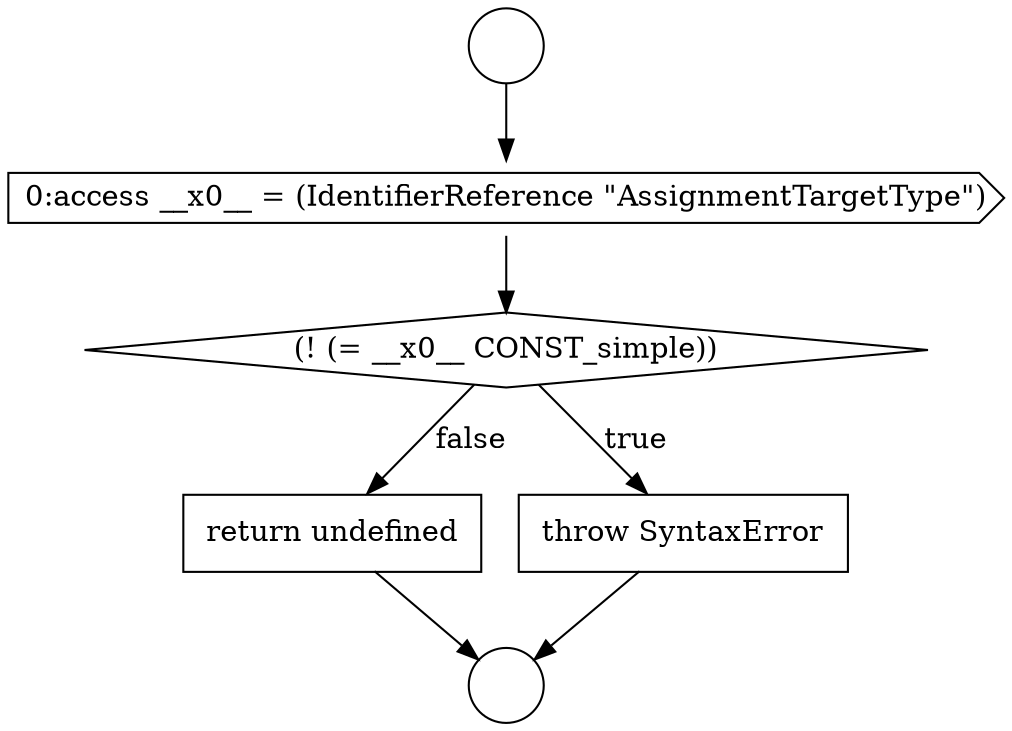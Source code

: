 digraph {
  node19877 [shape=circle label=" " color="black" fillcolor="white" style=filled]
  node19882 [shape=none, margin=0, label=<<font color="black">
    <table border="0" cellborder="1" cellspacing="0" cellpadding="10">
      <tr><td align="left">return undefined</td></tr>
    </table>
  </font>> color="black" fillcolor="white" style=filled]
  node19879 [shape=cds, label=<<font color="black">0:access __x0__ = (IdentifierReference &quot;AssignmentTargetType&quot;)</font>> color="black" fillcolor="white" style=filled]
  node19878 [shape=circle label=" " color="black" fillcolor="white" style=filled]
  node19881 [shape=none, margin=0, label=<<font color="black">
    <table border="0" cellborder="1" cellspacing="0" cellpadding="10">
      <tr><td align="left">throw SyntaxError</td></tr>
    </table>
  </font>> color="black" fillcolor="white" style=filled]
  node19880 [shape=diamond, label=<<font color="black">(! (= __x0__ CONST_simple))</font>> color="black" fillcolor="white" style=filled]
  node19877 -> node19879 [ color="black"]
  node19882 -> node19878 [ color="black"]
  node19881 -> node19878 [ color="black"]
  node19880 -> node19881 [label=<<font color="black">true</font>> color="black"]
  node19880 -> node19882 [label=<<font color="black">false</font>> color="black"]
  node19879 -> node19880 [ color="black"]
}

